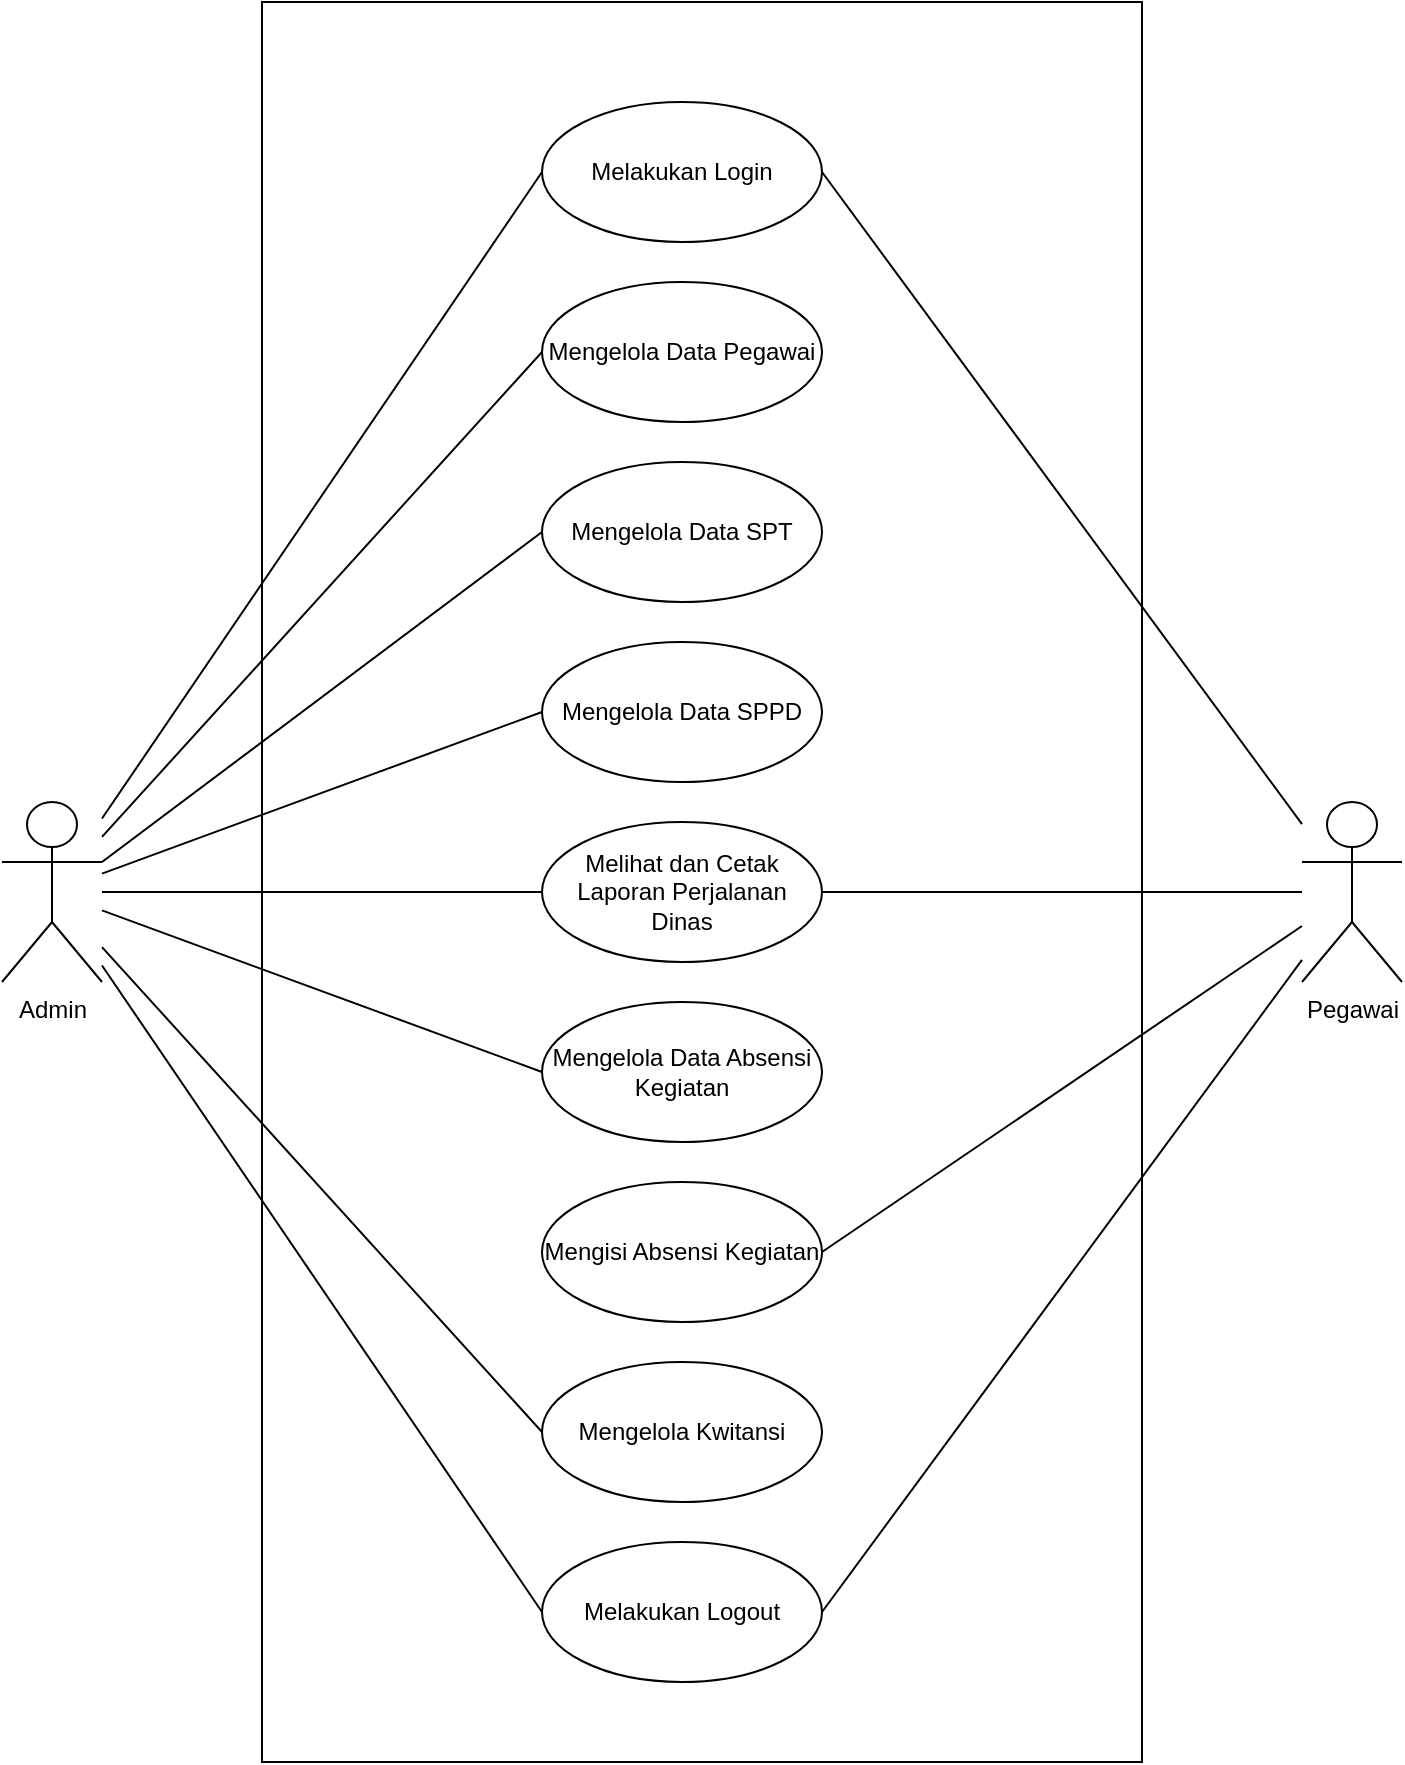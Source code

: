 <mxfile version="20.8.3" type="github">
  <diagram id="z1ljUZmwQnx5cCsiEITN" name="Page-1">
    <mxGraphModel dx="1615" dy="894" grid="1" gridSize="10" guides="1" tooltips="1" connect="1" arrows="1" fold="1" page="1" pageScale="1" pageWidth="850" pageHeight="1100" math="0" shadow="0">
      <root>
        <mxCell id="0" />
        <mxCell id="1" parent="0" />
        <mxCell id="swOuI2bYEb68W4efWFZz-16" value="" style="rounded=0;whiteSpace=wrap;html=1;" vertex="1" parent="1">
          <mxGeometry x="200" y="30" width="440" height="880" as="geometry" />
        </mxCell>
        <mxCell id="swOuI2bYEb68W4efWFZz-3" value="Admin" style="shape=umlActor;verticalLabelPosition=bottom;verticalAlign=top;html=1;" vertex="1" parent="1">
          <mxGeometry x="70" y="430" width="50" height="90" as="geometry" />
        </mxCell>
        <mxCell id="swOuI2bYEb68W4efWFZz-26" style="edgeStyle=none;rounded=0;orthogonalLoop=1;jettySize=auto;html=1;exitX=0;exitY=0.5;exitDx=0;exitDy=0;strokeColor=default;endArrow=none;endFill=0;" edge="1" parent="1" source="swOuI2bYEb68W4efWFZz-4" target="swOuI2bYEb68W4efWFZz-3">
          <mxGeometry relative="1" as="geometry">
            <mxPoint x="140" y="460" as="targetPoint" />
          </mxGeometry>
        </mxCell>
        <mxCell id="swOuI2bYEb68W4efWFZz-40" style="edgeStyle=none;rounded=0;orthogonalLoop=1;jettySize=auto;html=1;exitX=1;exitY=0.5;exitDx=0;exitDy=0;strokeColor=default;endArrow=none;endFill=0;" edge="1" parent="1" source="swOuI2bYEb68W4efWFZz-4" target="swOuI2bYEb68W4efWFZz-17">
          <mxGeometry relative="1" as="geometry" />
        </mxCell>
        <mxCell id="swOuI2bYEb68W4efWFZz-4" value="Melakukan Login" style="ellipse;whiteSpace=wrap;html=1;" vertex="1" parent="1">
          <mxGeometry x="340" y="80" width="140" height="70" as="geometry" />
        </mxCell>
        <mxCell id="swOuI2bYEb68W4efWFZz-27" style="edgeStyle=none;rounded=0;orthogonalLoop=1;jettySize=auto;html=1;exitX=0;exitY=0.5;exitDx=0;exitDy=0;strokeColor=default;endArrow=none;endFill=0;" edge="1" parent="1" source="swOuI2bYEb68W4efWFZz-7" target="swOuI2bYEb68W4efWFZz-3">
          <mxGeometry relative="1" as="geometry" />
        </mxCell>
        <mxCell id="swOuI2bYEb68W4efWFZz-7" value="Mengelola Data Pegawai" style="ellipse;whiteSpace=wrap;html=1;" vertex="1" parent="1">
          <mxGeometry x="340" y="170" width="140" height="70" as="geometry" />
        </mxCell>
        <mxCell id="swOuI2bYEb68W4efWFZz-29" style="edgeStyle=none;rounded=0;orthogonalLoop=1;jettySize=auto;html=1;exitX=0;exitY=0.5;exitDx=0;exitDy=0;strokeColor=default;endArrow=none;endFill=0;" edge="1" parent="1" source="swOuI2bYEb68W4efWFZz-8" target="swOuI2bYEb68W4efWFZz-3">
          <mxGeometry relative="1" as="geometry" />
        </mxCell>
        <mxCell id="swOuI2bYEb68W4efWFZz-8" value="Mengelola Data SPPD" style="ellipse;whiteSpace=wrap;html=1;" vertex="1" parent="1">
          <mxGeometry x="340" y="350" width="140" height="70" as="geometry" />
        </mxCell>
        <mxCell id="swOuI2bYEb68W4efWFZz-28" style="edgeStyle=none;rounded=0;orthogonalLoop=1;jettySize=auto;html=1;exitX=0;exitY=0.5;exitDx=0;exitDy=0;entryX=1;entryY=0.333;entryDx=0;entryDy=0;entryPerimeter=0;strokeColor=default;endArrow=none;endFill=0;" edge="1" parent="1" source="swOuI2bYEb68W4efWFZz-10" target="swOuI2bYEb68W4efWFZz-3">
          <mxGeometry relative="1" as="geometry" />
        </mxCell>
        <mxCell id="swOuI2bYEb68W4efWFZz-10" value="Mengelola Data SPT" style="ellipse;whiteSpace=wrap;html=1;" vertex="1" parent="1">
          <mxGeometry x="340" y="260" width="140" height="70" as="geometry" />
        </mxCell>
        <mxCell id="swOuI2bYEb68W4efWFZz-33" style="edgeStyle=none;rounded=0;orthogonalLoop=1;jettySize=auto;html=1;exitX=0;exitY=0.5;exitDx=0;exitDy=0;strokeColor=default;endArrow=none;endFill=0;" edge="1" parent="1" source="swOuI2bYEb68W4efWFZz-12" target="swOuI2bYEb68W4efWFZz-3">
          <mxGeometry relative="1" as="geometry" />
        </mxCell>
        <mxCell id="swOuI2bYEb68W4efWFZz-41" style="edgeStyle=none;rounded=0;orthogonalLoop=1;jettySize=auto;html=1;exitX=1;exitY=0.5;exitDx=0;exitDy=0;strokeColor=default;endArrow=none;endFill=0;" edge="1" parent="1" source="swOuI2bYEb68W4efWFZz-12" target="swOuI2bYEb68W4efWFZz-17">
          <mxGeometry relative="1" as="geometry" />
        </mxCell>
        <mxCell id="swOuI2bYEb68W4efWFZz-12" value="Melihat dan Cetak Laporan Perjalanan Dinas" style="ellipse;whiteSpace=wrap;html=1;" vertex="1" parent="1">
          <mxGeometry x="340" y="440" width="140" height="70" as="geometry" />
        </mxCell>
        <mxCell id="swOuI2bYEb68W4efWFZz-35" style="edgeStyle=none;rounded=0;orthogonalLoop=1;jettySize=auto;html=1;exitX=0;exitY=0.5;exitDx=0;exitDy=0;strokeColor=default;endArrow=none;endFill=0;" edge="1" parent="1" source="swOuI2bYEb68W4efWFZz-13" target="swOuI2bYEb68W4efWFZz-3">
          <mxGeometry relative="1" as="geometry" />
        </mxCell>
        <mxCell id="swOuI2bYEb68W4efWFZz-13" value="Mengelola Data Absensi Kegiatan" style="ellipse;whiteSpace=wrap;html=1;" vertex="1" parent="1">
          <mxGeometry x="340" y="530" width="140" height="70" as="geometry" />
        </mxCell>
        <mxCell id="swOuI2bYEb68W4efWFZz-46" style="edgeStyle=none;rounded=0;orthogonalLoop=1;jettySize=auto;html=1;exitX=1;exitY=0.5;exitDx=0;exitDy=0;strokeColor=default;endArrow=none;endFill=0;" edge="1" parent="1" source="swOuI2bYEb68W4efWFZz-14" target="swOuI2bYEb68W4efWFZz-17">
          <mxGeometry relative="1" as="geometry" />
        </mxCell>
        <mxCell id="swOuI2bYEb68W4efWFZz-14" value="Mengisi Absensi Kegiatan" style="ellipse;whiteSpace=wrap;html=1;" vertex="1" parent="1">
          <mxGeometry x="340" y="620" width="140" height="70" as="geometry" />
        </mxCell>
        <mxCell id="swOuI2bYEb68W4efWFZz-47" style="edgeStyle=none;rounded=0;orthogonalLoop=1;jettySize=auto;html=1;exitX=0;exitY=0.5;exitDx=0;exitDy=0;strokeColor=default;endArrow=none;endFill=0;" edge="1" parent="1" source="swOuI2bYEb68W4efWFZz-15" target="swOuI2bYEb68W4efWFZz-3">
          <mxGeometry relative="1" as="geometry" />
        </mxCell>
        <mxCell id="swOuI2bYEb68W4efWFZz-15" value="Mengelola Kwitansi" style="ellipse;whiteSpace=wrap;html=1;" vertex="1" parent="1">
          <mxGeometry x="340" y="710" width="140" height="70" as="geometry" />
        </mxCell>
        <mxCell id="swOuI2bYEb68W4efWFZz-17" value="Pegawai" style="shape=umlActor;verticalLabelPosition=bottom;verticalAlign=top;html=1;" vertex="1" parent="1">
          <mxGeometry x="720" y="430" width="50" height="90" as="geometry" />
        </mxCell>
        <mxCell id="swOuI2bYEb68W4efWFZz-44" style="edgeStyle=none;rounded=0;orthogonalLoop=1;jettySize=auto;html=1;exitX=1;exitY=0.5;exitDx=0;exitDy=0;strokeColor=default;endArrow=none;endFill=0;" edge="1" parent="1" source="swOuI2bYEb68W4efWFZz-43" target="swOuI2bYEb68W4efWFZz-17">
          <mxGeometry relative="1" as="geometry" />
        </mxCell>
        <mxCell id="swOuI2bYEb68W4efWFZz-45" style="edgeStyle=none;rounded=0;orthogonalLoop=1;jettySize=auto;html=1;exitX=0;exitY=0.5;exitDx=0;exitDy=0;strokeColor=default;endArrow=none;endFill=0;" edge="1" parent="1" source="swOuI2bYEb68W4efWFZz-43" target="swOuI2bYEb68W4efWFZz-3">
          <mxGeometry relative="1" as="geometry" />
        </mxCell>
        <mxCell id="swOuI2bYEb68W4efWFZz-43" value="Melakukan Logout" style="ellipse;whiteSpace=wrap;html=1;" vertex="1" parent="1">
          <mxGeometry x="340" y="800" width="140" height="70" as="geometry" />
        </mxCell>
      </root>
    </mxGraphModel>
  </diagram>
</mxfile>
